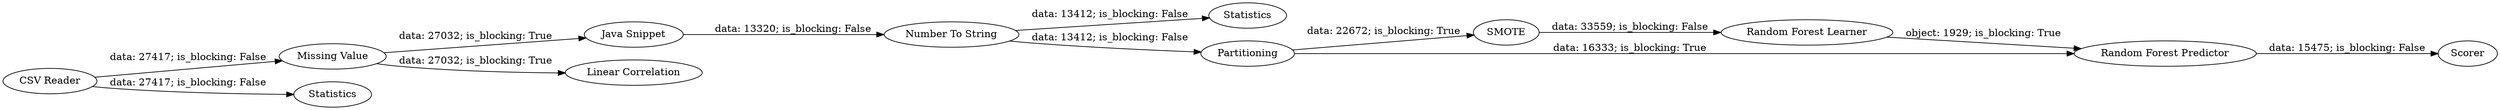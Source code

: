 digraph {
	"-2354033310955041311_16" [label="Random Forest Learner"]
	"-2354033310955041311_18" [label=Statistics]
	"-2354033310955041311_5" [label=SMOTE]
	"-2354033310955041311_4" [label="Java Snippet"]
	"-2354033310955041311_3" [label="Missing Value"]
	"-2354033310955041311_9" [label=Partitioning]
	"-2354033310955041311_20" [label="Number To String"]
	"-2354033310955041311_15" [label="CSV Reader"]
	"-2354033310955041311_22" [label=Scorer]
	"-2354033310955041311_17" [label="Random Forest Predictor"]
	"-2354033310955041311_19" [label=Statistics]
	"-2354033310955041311_21" [label="Linear Correlation"]
	"-2354033310955041311_9" -> "-2354033310955041311_17" [label="data: 16333; is_blocking: True"]
	"-2354033310955041311_3" -> "-2354033310955041311_21" [label="data: 27032; is_blocking: True"]
	"-2354033310955041311_3" -> "-2354033310955041311_4" [label="data: 27032; is_blocking: True"]
	"-2354033310955041311_20" -> "-2354033310955041311_18" [label="data: 13412; is_blocking: False"]
	"-2354033310955041311_15" -> "-2354033310955041311_3" [label="data: 27417; is_blocking: False"]
	"-2354033310955041311_16" -> "-2354033310955041311_17" [label="object: 1929; is_blocking: True"]
	"-2354033310955041311_5" -> "-2354033310955041311_16" [label="data: 33559; is_blocking: False"]
	"-2354033310955041311_17" -> "-2354033310955041311_22" [label="data: 15475; is_blocking: False"]
	"-2354033310955041311_4" -> "-2354033310955041311_20" [label="data: 13320; is_blocking: False"]
	"-2354033310955041311_9" -> "-2354033310955041311_5" [label="data: 22672; is_blocking: True"]
	"-2354033310955041311_15" -> "-2354033310955041311_19" [label="data: 27417; is_blocking: False"]
	"-2354033310955041311_20" -> "-2354033310955041311_9" [label="data: 13412; is_blocking: False"]
	rankdir=LR
}
